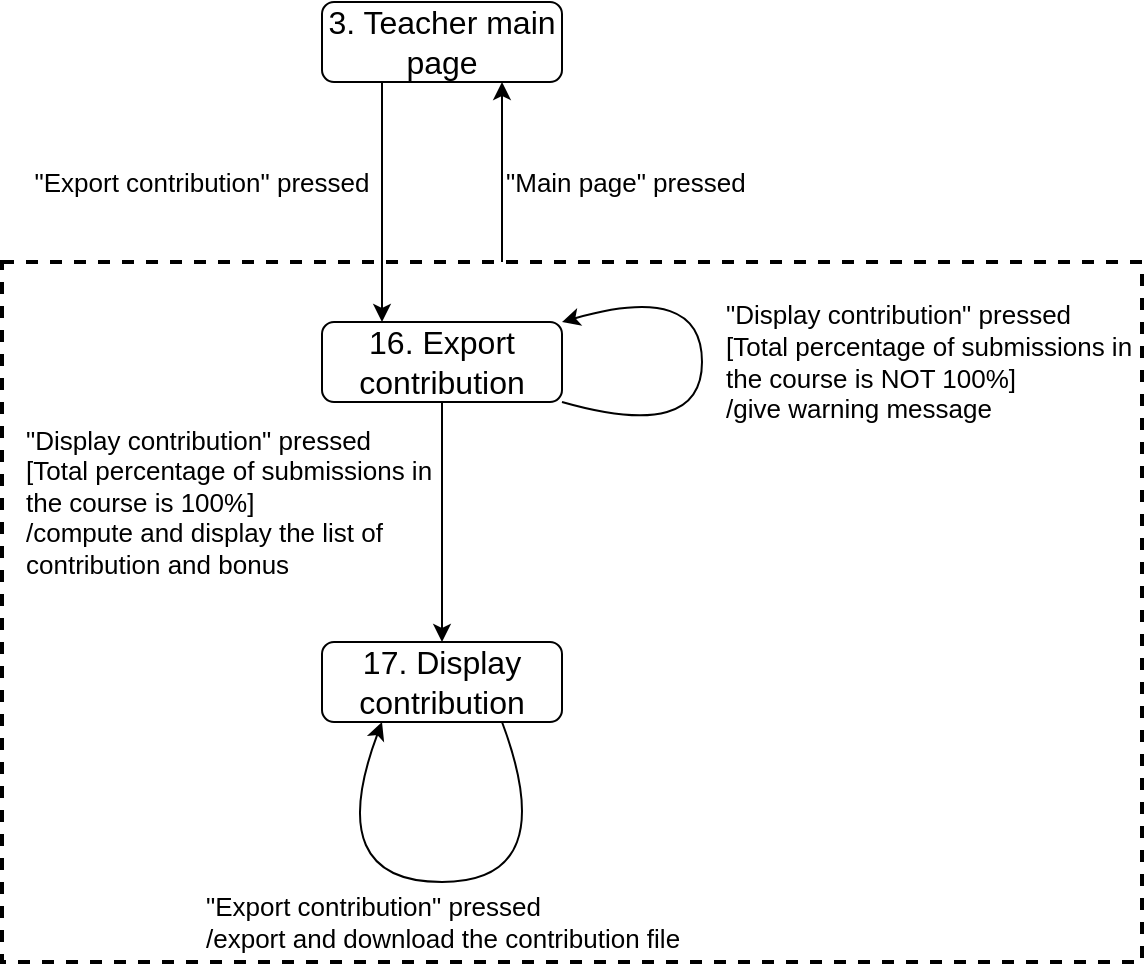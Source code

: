 <mxfile version="12.6.5" type="device"><diagram id="WrySpYq06IRjhJyYiFQm" name="第 1 页"><mxGraphModel dx="1086" dy="806" grid="1" gridSize="10" guides="1" tooltips="1" connect="1" arrows="1" fold="1" page="1" pageScale="1" pageWidth="827" pageHeight="1169" math="0" shadow="0"><root><mxCell id="0"/><mxCell id="1" parent="0"/><mxCell id="HmeP9AVbSaM2WqZFKI8f-1" value="" style="rounded=0;whiteSpace=wrap;html=1;fillColor=none;dashed=1;strokeWidth=2;" parent="1" vertex="1"><mxGeometry x="200" y="170" width="570" height="350" as="geometry"/></mxCell><mxCell id="wXp__KvaVSwZtghy92A3-23" style="edgeStyle=orthogonalEdgeStyle;rounded=0;orthogonalLoop=1;jettySize=auto;html=1;exitX=0.25;exitY=1;exitDx=0;exitDy=0;entryX=0.25;entryY=0;entryDx=0;entryDy=0;" parent="1" source="wXp__KvaVSwZtghy92A3-1" target="wXp__KvaVSwZtghy92A3-2" edge="1"><mxGeometry relative="1" as="geometry"/></mxCell><mxCell id="wXp__KvaVSwZtghy92A3-1" value="&lt;font style=&quot;font-size: 16px&quot;&gt;3. Teacher main page&lt;/font&gt;" style="rounded=1;whiteSpace=wrap;html=1;" parent="1" vertex="1"><mxGeometry x="360" y="40" width="120" height="40" as="geometry"/></mxCell><mxCell id="wXp__KvaVSwZtghy92A3-24" style="edgeStyle=orthogonalEdgeStyle;rounded=0;orthogonalLoop=1;jettySize=auto;html=1;entryX=0.75;entryY=1;entryDx=0;entryDy=0;" parent="1" source="HmeP9AVbSaM2WqZFKI8f-1" target="wXp__KvaVSwZtghy92A3-1" edge="1"><mxGeometry relative="1" as="geometry"><Array as="points"><mxPoint x="450" y="140"/><mxPoint x="450" y="140"/></Array></mxGeometry></mxCell><mxCell id="W-TTlyc9RqwGaWnHU3lZ-6" style="edgeStyle=orthogonalEdgeStyle;rounded=0;orthogonalLoop=1;jettySize=auto;html=1;exitX=0.5;exitY=1;exitDx=0;exitDy=0;entryX=0.5;entryY=0;entryDx=0;entryDy=0;" parent="1" source="wXp__KvaVSwZtghy92A3-2" target="W-TTlyc9RqwGaWnHU3lZ-5" edge="1"><mxGeometry relative="1" as="geometry"/></mxCell><mxCell id="wXp__KvaVSwZtghy92A3-2" value="&lt;span style=&quot;font-size: 16px&quot;&gt;16. Export contribution&lt;/span&gt;" style="rounded=1;whiteSpace=wrap;html=1;" parent="1" vertex="1"><mxGeometry x="360" y="200" width="120" height="40" as="geometry"/></mxCell><mxCell id="wXp__KvaVSwZtghy92A3-4" value="&lt;font style=&quot;font-size: 13px&quot;&gt;&quot;Export contribution&quot; pressed&lt;/font&gt;" style="text;html=1;strokeColor=none;fillColor=none;align=center;verticalAlign=middle;whiteSpace=wrap;rounded=0;" parent="1" vertex="1"><mxGeometry x="210" y="120" width="180" height="20" as="geometry"/></mxCell><mxCell id="wXp__KvaVSwZtghy92A3-7" value="&lt;span style=&quot;font-size: 13px&quot;&gt;&quot;Display contribution&quot; pressed&lt;br&gt;[Total percentage of submissions in the course is 100%]&lt;br&gt;/compute and display the list of contribution and bonus&lt;br&gt;&lt;/span&gt;" style="text;html=1;strokeColor=none;fillColor=none;align=left;verticalAlign=middle;whiteSpace=wrap;rounded=0;" parent="1" vertex="1"><mxGeometry x="210" y="250" width="210" height="80" as="geometry"/></mxCell><mxCell id="wXp__KvaVSwZtghy92A3-25" value="&lt;span style=&quot;font-size: 13px&quot;&gt;&quot;Main page&quot; pressed&lt;/span&gt;" style="text;html=1;strokeColor=none;fillColor=none;align=left;verticalAlign=middle;whiteSpace=wrap;rounded=0;" parent="1" vertex="1"><mxGeometry x="450" y="120" width="140" height="20" as="geometry"/></mxCell><mxCell id="W-TTlyc9RqwGaWnHU3lZ-1" value="" style="curved=1;endArrow=classic;html=1;entryX=1;entryY=0;entryDx=0;entryDy=0;exitX=1;exitY=1;exitDx=0;exitDy=0;" parent="1" source="wXp__KvaVSwZtghy92A3-2" target="wXp__KvaVSwZtghy92A3-2" edge="1"><mxGeometry width="50" height="50" relative="1" as="geometry"><mxPoint x="610" y="240" as="sourcePoint"/><mxPoint x="610" y="200" as="targetPoint"/><Array as="points"><mxPoint x="550" y="260"/><mxPoint x="550" y="180"/></Array></mxGeometry></mxCell><mxCell id="W-TTlyc9RqwGaWnHU3lZ-2" value="&lt;span style=&quot;font-size: 13px&quot;&gt;&quot;Display contribution&quot; pressed&lt;br&gt;[Total percentage of submissions in the course is NOT 100%]&lt;br&gt;/give warning message&lt;br&gt;&lt;/span&gt;" style="text;html=1;strokeColor=none;fillColor=none;align=left;verticalAlign=middle;whiteSpace=wrap;rounded=0;" parent="1" vertex="1"><mxGeometry x="560" y="180" width="210" height="80" as="geometry"/></mxCell><mxCell id="W-TTlyc9RqwGaWnHU3lZ-3" value="" style="curved=1;endArrow=classic;html=1;entryX=0.25;entryY=1;entryDx=0;entryDy=0;exitX=0.75;exitY=1;exitDx=0;exitDy=0;" parent="1" source="W-TTlyc9RqwGaWnHU3lZ-5" target="W-TTlyc9RqwGaWnHU3lZ-5" edge="1"><mxGeometry width="50" height="50" relative="1" as="geometry"><mxPoint x="450" y="400" as="sourcePoint"/><mxPoint x="390" y="400" as="targetPoint"/><Array as="points"><mxPoint x="480" y="480"/><mxPoint x="360" y="480"/></Array></mxGeometry></mxCell><mxCell id="W-TTlyc9RqwGaWnHU3lZ-4" value="&lt;span style=&quot;font-size: 13px&quot;&gt;&quot;Export contribution&quot; pressed&lt;br&gt;/export and download the contribution file&lt;br&gt;&lt;/span&gt;" style="text;html=1;strokeColor=none;fillColor=none;align=left;verticalAlign=middle;whiteSpace=wrap;rounded=0;" parent="1" vertex="1"><mxGeometry x="300" y="480" width="260" height="40" as="geometry"/></mxCell><mxCell id="W-TTlyc9RqwGaWnHU3lZ-5" value="&lt;span style=&quot;font-size: 16px&quot;&gt;17. Display contribution&lt;/span&gt;" style="rounded=1;whiteSpace=wrap;html=1;" parent="1" vertex="1"><mxGeometry x="360" y="360" width="120" height="40" as="geometry"/></mxCell></root></mxGraphModel></diagram></mxfile>